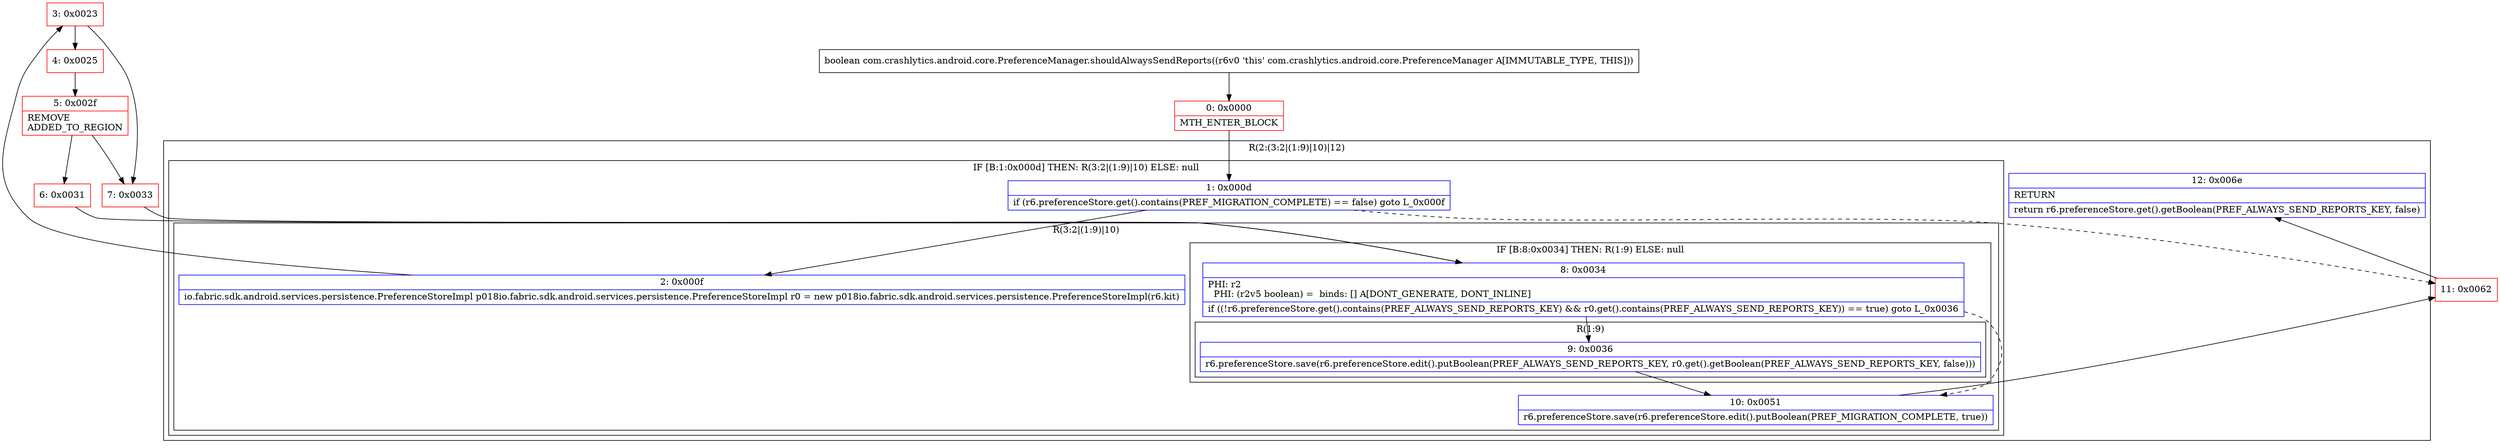 digraph "CFG forcom.crashlytics.android.core.PreferenceManager.shouldAlwaysSendReports()Z" {
subgraph cluster_Region_2026932904 {
label = "R(2:(3:2|(1:9)|10)|12)";
node [shape=record,color=blue];
subgraph cluster_IfRegion_1330160599 {
label = "IF [B:1:0x000d] THEN: R(3:2|(1:9)|10) ELSE: null";
node [shape=record,color=blue];
Node_1 [shape=record,label="{1\:\ 0x000d|if (r6.preferenceStore.get().contains(PREF_MIGRATION_COMPLETE) == false) goto L_0x000f\l}"];
subgraph cluster_Region_2105504546 {
label = "R(3:2|(1:9)|10)";
node [shape=record,color=blue];
Node_2 [shape=record,label="{2\:\ 0x000f|io.fabric.sdk.android.services.persistence.PreferenceStoreImpl p018io.fabric.sdk.android.services.persistence.PreferenceStoreImpl r0 = new p018io.fabric.sdk.android.services.persistence.PreferenceStoreImpl(r6.kit)\l}"];
subgraph cluster_IfRegion_580765559 {
label = "IF [B:8:0x0034] THEN: R(1:9) ELSE: null";
node [shape=record,color=blue];
Node_8 [shape=record,label="{8\:\ 0x0034|PHI: r2 \l  PHI: (r2v5 boolean) =  binds: [] A[DONT_GENERATE, DONT_INLINE]\l|if ((!r6.preferenceStore.get().contains(PREF_ALWAYS_SEND_REPORTS_KEY) && r0.get().contains(PREF_ALWAYS_SEND_REPORTS_KEY)) == true) goto L_0x0036\l}"];
subgraph cluster_Region_1323145268 {
label = "R(1:9)";
node [shape=record,color=blue];
Node_9 [shape=record,label="{9\:\ 0x0036|r6.preferenceStore.save(r6.preferenceStore.edit().putBoolean(PREF_ALWAYS_SEND_REPORTS_KEY, r0.get().getBoolean(PREF_ALWAYS_SEND_REPORTS_KEY, false)))\l}"];
}
}
Node_10 [shape=record,label="{10\:\ 0x0051|r6.preferenceStore.save(r6.preferenceStore.edit().putBoolean(PREF_MIGRATION_COMPLETE, true))\l}"];
}
}
Node_12 [shape=record,label="{12\:\ 0x006e|RETURN\l|return r6.preferenceStore.get().getBoolean(PREF_ALWAYS_SEND_REPORTS_KEY, false)\l}"];
}
Node_0 [shape=record,color=red,label="{0\:\ 0x0000|MTH_ENTER_BLOCK\l}"];
Node_3 [shape=record,color=red,label="{3\:\ 0x0023}"];
Node_4 [shape=record,color=red,label="{4\:\ 0x0025}"];
Node_5 [shape=record,color=red,label="{5\:\ 0x002f|REMOVE\lADDED_TO_REGION\l}"];
Node_6 [shape=record,color=red,label="{6\:\ 0x0031}"];
Node_7 [shape=record,color=red,label="{7\:\ 0x0033}"];
Node_11 [shape=record,color=red,label="{11\:\ 0x0062}"];
MethodNode[shape=record,label="{boolean com.crashlytics.android.core.PreferenceManager.shouldAlwaysSendReports((r6v0 'this' com.crashlytics.android.core.PreferenceManager A[IMMUTABLE_TYPE, THIS])) }"];
MethodNode -> Node_0;
Node_1 -> Node_2;
Node_1 -> Node_11[style=dashed];
Node_2 -> Node_3;
Node_8 -> Node_9;
Node_8 -> Node_10[style=dashed];
Node_9 -> Node_10;
Node_10 -> Node_11;
Node_0 -> Node_1;
Node_3 -> Node_4;
Node_3 -> Node_7;
Node_4 -> Node_5;
Node_5 -> Node_6;
Node_5 -> Node_7;
Node_6 -> Node_8;
Node_7 -> Node_8;
Node_11 -> Node_12;
}

